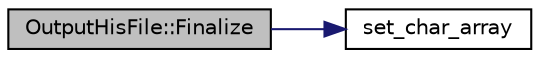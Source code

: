 digraph "OutputHisFile::Finalize"
{
  edge [fontname="Helvetica",fontsize="10",labelfontname="Helvetica",labelfontsize="10"];
  node [fontname="Helvetica",fontsize="10",shape=record];
  rankdir="LR";
  Node1 [label="OutputHisFile::Finalize",height=0.2,width=0.4,color="black", fillcolor="grey75", style="filled", fontcolor="black"];
  Node1 -> Node2 [color="midnightblue",fontsize="10",style="solid",fontname="Helvetica"];
  Node2 [label="set_char_array",height=0.2,width=0.4,color="black", fillcolor="white", style="filled",URL="$d7/de4/_his_file_8cpp.html#ad66c1bd6ddbd0b732147319d0d958f43",tooltip="Copy a string into a character array. "];
}
